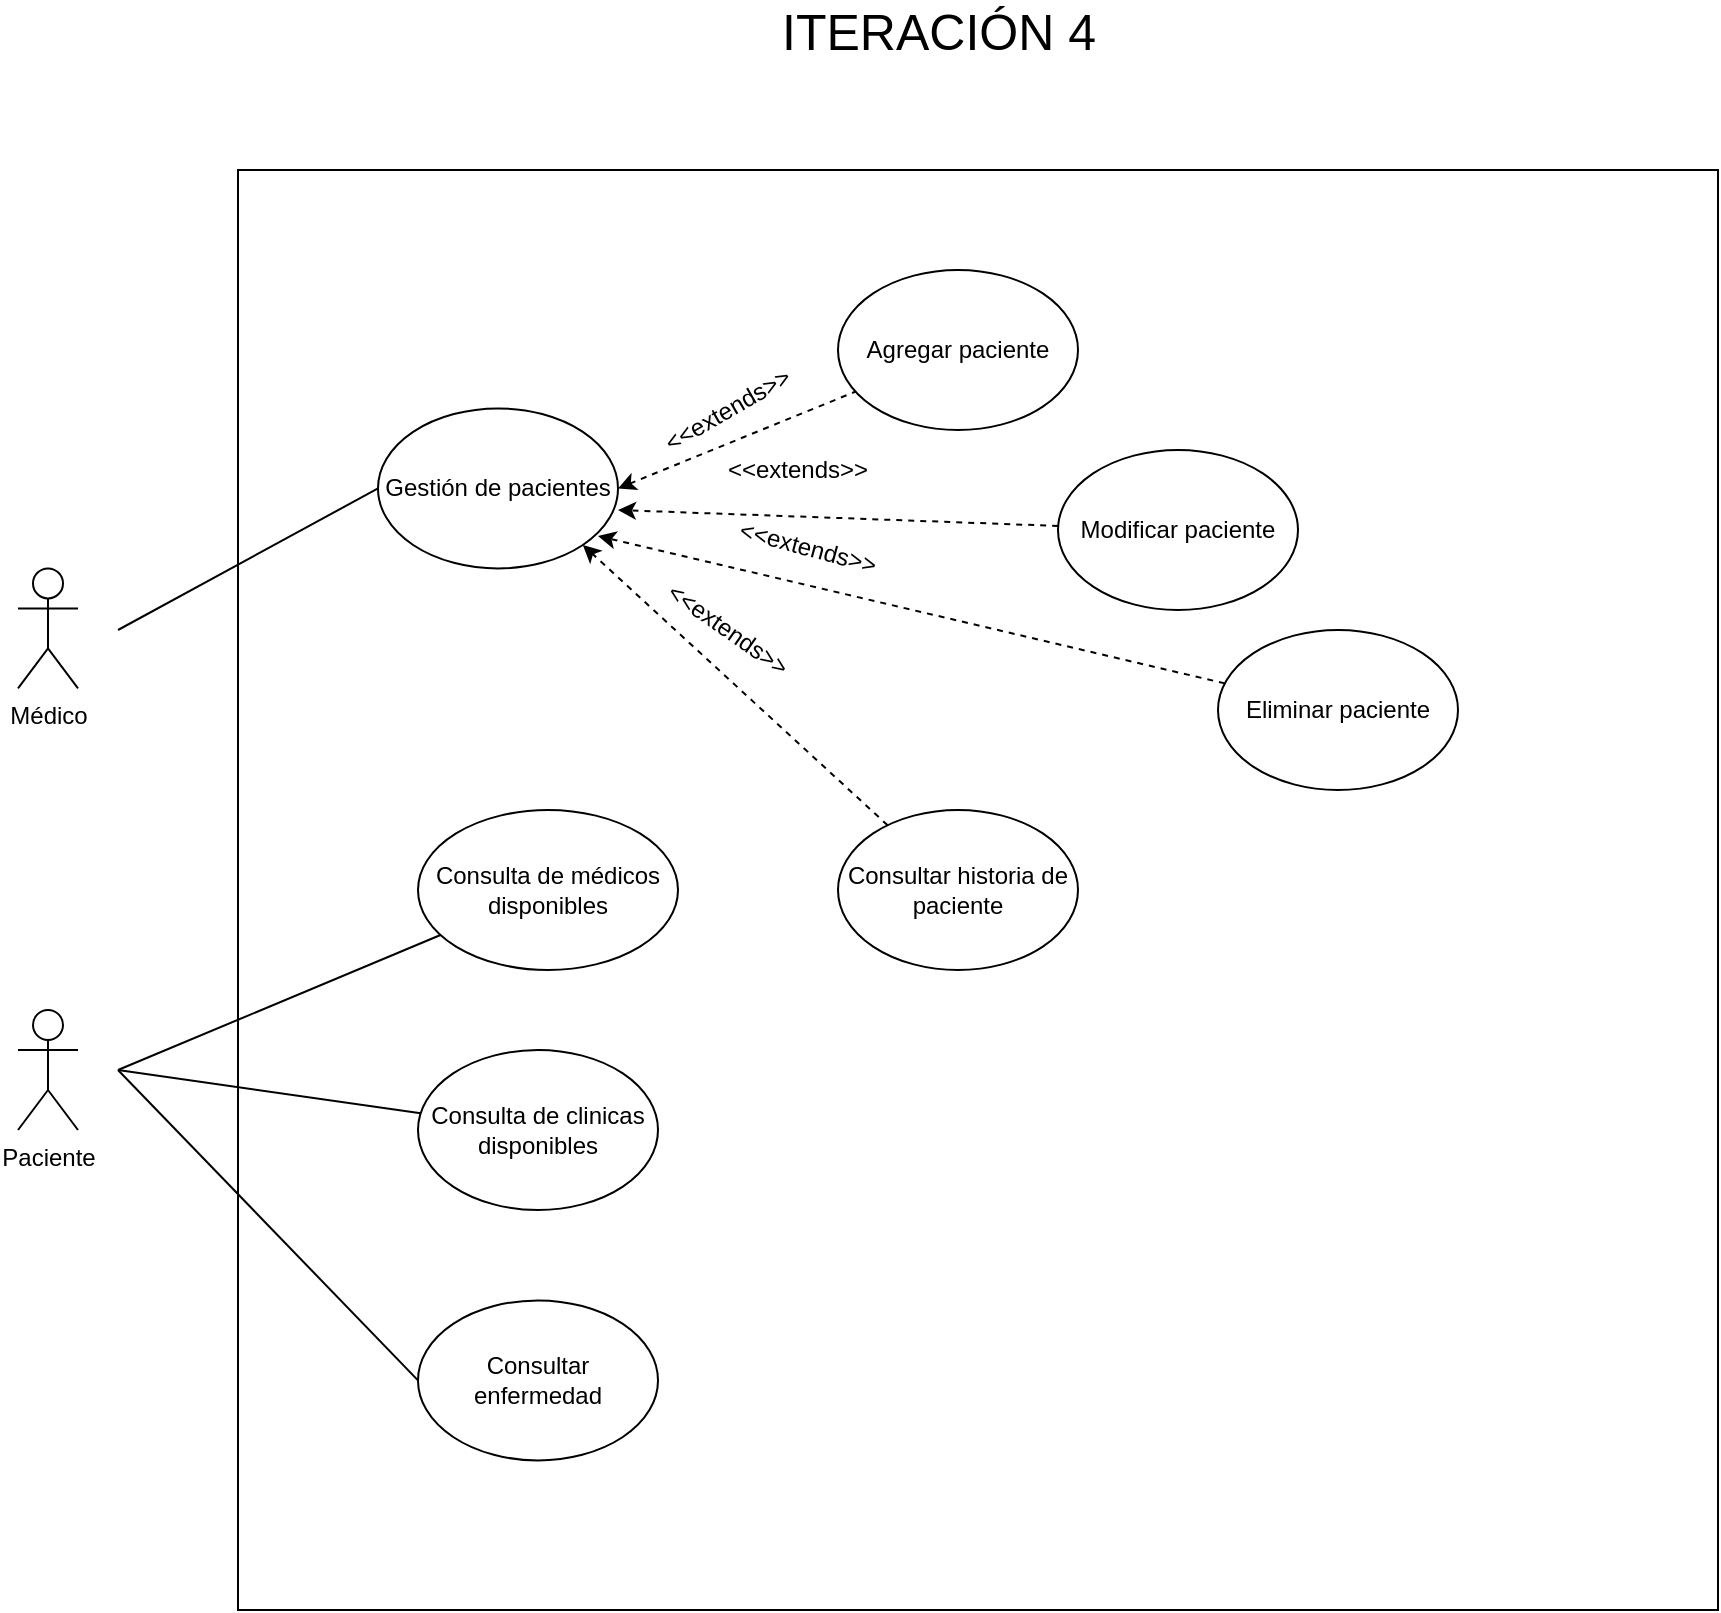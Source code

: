 <mxfile version="13.2.4" type="device"><diagram id="-ACVflKgiabSN8yhp3G4" name="CU"><mxGraphModel dx="1182" dy="1892" grid="1" gridSize="10" guides="1" tooltips="1" connect="1" arrows="1" fold="1" page="1" pageScale="1" pageWidth="850" pageHeight="1100" math="0" shadow="0"><root><mxCell id="0"/><mxCell id="1" parent="0"/><mxCell id="7fuzd0Y9Ltbrbu4VAPbf-1" value="" style="whiteSpace=wrap;html=1;" parent="1" vertex="1"><mxGeometry x="260" y="-910" width="740" height="720" as="geometry"/></mxCell><mxCell id="7fuzd0Y9Ltbrbu4VAPbf-2" value="&lt;font style=&quot;font-size: 25px&quot;&gt;ITERACIÓN 4&lt;/font&gt;" style="text;html=1;align=center;verticalAlign=middle;resizable=0;points=[];autosize=1;" parent="1" vertex="1"><mxGeometry x="525" y="-990" width="170" height="20" as="geometry"/></mxCell><mxCell id="7fuzd0Y9Ltbrbu4VAPbf-11" value="Paciente" style="shape=umlActor;verticalLabelPosition=bottom;labelBackgroundColor=#ffffff;verticalAlign=top;html=1;outlineConnect=0;" parent="1" vertex="1"><mxGeometry x="150" y="-490" width="30" height="60" as="geometry"/></mxCell><mxCell id="iauwkTiDGuxP9Xn64ftJ-8" style="rounded=0;orthogonalLoop=1;jettySize=auto;html=1;exitX=1;exitY=0.5;exitDx=0;exitDy=0;endArrow=none;endFill=0;startArrow=classic;startFill=1;dashed=1;" parent="1" source="7fuzd0Y9Ltbrbu4VAPbf-28" target="7fuzd0Y9Ltbrbu4VAPbf-29" edge="1"><mxGeometry relative="1" as="geometry"/></mxCell><mxCell id="iauwkTiDGuxP9Xn64ftJ-16" style="edgeStyle=none;rounded=0;orthogonalLoop=1;jettySize=auto;html=1;exitX=0;exitY=0.5;exitDx=0;exitDy=0;startArrow=none;startFill=0;endArrow=none;endFill=0;" parent="1" source="7fuzd0Y9Ltbrbu4VAPbf-28" edge="1"><mxGeometry relative="1" as="geometry"><mxPoint x="200" y="-680" as="targetPoint"/></mxGeometry></mxCell><mxCell id="7fuzd0Y9Ltbrbu4VAPbf-28" value="Gestión de pacientes" style="ellipse;whiteSpace=wrap;html=1;" parent="1" vertex="1"><mxGeometry x="330" y="-790.8" width="120" height="80" as="geometry"/></mxCell><mxCell id="7fuzd0Y9Ltbrbu4VAPbf-29" value="Agregar paciente" style="ellipse;whiteSpace=wrap;html=1;" parent="1" vertex="1"><mxGeometry x="560" y="-860" width="120" height="80" as="geometry"/></mxCell><mxCell id="iauwkTiDGuxP9Xn64ftJ-10" style="edgeStyle=none;rounded=0;orthogonalLoop=1;jettySize=auto;html=1;dashed=1;startArrow=none;startFill=0;endArrow=classic;endFill=1;" parent="1" source="7fuzd0Y9Ltbrbu4VAPbf-31" edge="1"><mxGeometry relative="1" as="geometry"><mxPoint x="440" y="-727" as="targetPoint"/></mxGeometry></mxCell><mxCell id="7fuzd0Y9Ltbrbu4VAPbf-31" value="Eliminar paciente" style="ellipse;whiteSpace=wrap;html=1;" parent="1" vertex="1"><mxGeometry x="750" y="-680" width="120" height="80" as="geometry"/></mxCell><mxCell id="iauwkTiDGuxP9Xn64ftJ-11" style="edgeStyle=none;rounded=0;orthogonalLoop=1;jettySize=auto;html=1;entryX=1;entryY=1;entryDx=0;entryDy=0;dashed=1;startArrow=none;startFill=0;endArrow=classic;endFill=1;" parent="1" source="7fuzd0Y9Ltbrbu4VAPbf-32" target="7fuzd0Y9Ltbrbu4VAPbf-28" edge="1"><mxGeometry relative="1" as="geometry"/></mxCell><mxCell id="7fuzd0Y9Ltbrbu4VAPbf-32" value="Consultar historia de paciente" style="ellipse;whiteSpace=wrap;html=1;" parent="1" vertex="1"><mxGeometry x="560" y="-590" width="120" height="80" as="geometry"/></mxCell><mxCell id="iauwkTiDGuxP9Xn64ftJ-13" style="edgeStyle=none;rounded=0;orthogonalLoop=1;jettySize=auto;html=1;startArrow=none;startFill=0;endArrow=none;endFill=0;" parent="1" source="7fuzd0Y9Ltbrbu4VAPbf-40" edge="1"><mxGeometry relative="1" as="geometry"><mxPoint x="200" y="-460" as="targetPoint"/></mxGeometry></mxCell><mxCell id="7fuzd0Y9Ltbrbu4VAPbf-40" value="Consulta de clinicas disponibles" style="ellipse;whiteSpace=wrap;html=1;" parent="1" vertex="1"><mxGeometry x="350" y="-470" width="120" height="80" as="geometry"/></mxCell><mxCell id="iauwkTiDGuxP9Xn64ftJ-14" style="edgeStyle=none;rounded=0;orthogonalLoop=1;jettySize=auto;html=1;exitX=0;exitY=0.5;exitDx=0;exitDy=0;startArrow=none;startFill=0;endArrow=none;endFill=0;" parent="1" source="7fuzd0Y9Ltbrbu4VAPbf-42" edge="1"><mxGeometry relative="1" as="geometry"><mxPoint x="200" y="-460" as="targetPoint"/></mxGeometry></mxCell><mxCell id="7fuzd0Y9Ltbrbu4VAPbf-42" value="Consultar enfermedad" style="ellipse;whiteSpace=wrap;html=1;" parent="1" vertex="1"><mxGeometry x="350" y="-344.8" width="120" height="80" as="geometry"/></mxCell><mxCell id="iauwkTiDGuxP9Xn64ftJ-9" style="edgeStyle=none;rounded=0;orthogonalLoop=1;jettySize=auto;html=1;entryX=1;entryY=0.635;entryDx=0;entryDy=0;entryPerimeter=0;dashed=1;startArrow=none;startFill=0;endArrow=classic;endFill=1;" parent="1" source="7fuzd0Y9Ltbrbu4VAPbf-52" target="7fuzd0Y9Ltbrbu4VAPbf-28" edge="1"><mxGeometry relative="1" as="geometry"/></mxCell><mxCell id="7fuzd0Y9Ltbrbu4VAPbf-52" value="Modificar paciente" style="ellipse;whiteSpace=wrap;html=1;" parent="1" vertex="1"><mxGeometry x="670" y="-770" width="120" height="80" as="geometry"/></mxCell><mxCell id="iauwkTiDGuxP9Xn64ftJ-1" value="Médico" style="shape=umlActor;verticalLabelPosition=bottom;labelBackgroundColor=#ffffff;verticalAlign=top;html=1;outlineConnect=0;" parent="1" vertex="1"><mxGeometry x="150" y="-710.8" width="30" height="60" as="geometry"/></mxCell><mxCell id="iauwkTiDGuxP9Xn64ftJ-17" value="&amp;lt;&amp;lt;extends&amp;gt;&amp;gt;" style="text;html=1;strokeColor=none;fillColor=none;align=center;verticalAlign=middle;whiteSpace=wrap;rounded=0;rotation=-30;" parent="1" vertex="1"><mxGeometry x="485" y="-800" width="40" height="20" as="geometry"/></mxCell><mxCell id="iauwkTiDGuxP9Xn64ftJ-18" value="&amp;lt;&amp;lt;extends&amp;gt;&amp;gt;" style="text;html=1;strokeColor=none;fillColor=none;align=center;verticalAlign=middle;whiteSpace=wrap;rounded=0;rotation=0;" parent="1" vertex="1"><mxGeometry x="520" y="-770" width="40" height="20" as="geometry"/></mxCell><mxCell id="iauwkTiDGuxP9Xn64ftJ-19" value="&amp;lt;&amp;lt;extends&amp;gt;&amp;gt;" style="text;html=1;strokeColor=none;fillColor=none;align=center;verticalAlign=middle;whiteSpace=wrap;rounded=0;rotation=15;" parent="1" vertex="1"><mxGeometry x="525" y="-730.8" width="40" height="20" as="geometry"/></mxCell><mxCell id="iauwkTiDGuxP9Xn64ftJ-20" value="&amp;lt;&amp;lt;extends&amp;gt;&amp;gt;" style="text;html=1;strokeColor=none;fillColor=none;align=center;verticalAlign=middle;whiteSpace=wrap;rounded=0;rotation=35;" parent="1" vertex="1"><mxGeometry x="485" y="-690" width="40" height="20" as="geometry"/></mxCell><mxCell id="KcA6Z2ZYKx2WANhfiePy-1" value="Consulta de médicos disponibles" style="ellipse;whiteSpace=wrap;html=1;" parent="1" vertex="1"><mxGeometry x="350" y="-590" width="130" height="80" as="geometry"/></mxCell><mxCell id="KcA6Z2ZYKx2WANhfiePy-2" style="edgeStyle=none;rounded=0;orthogonalLoop=1;jettySize=auto;html=1;startArrow=none;startFill=0;endArrow=none;endFill=0;" parent="1" source="KcA6Z2ZYKx2WANhfiePy-1" edge="1"><mxGeometry relative="1" as="geometry"><mxPoint x="200" y="-460" as="targetPoint"/><mxPoint x="361.332" y="-428.381" as="sourcePoint"/></mxGeometry></mxCell></root></mxGraphModel></diagram></mxfile>